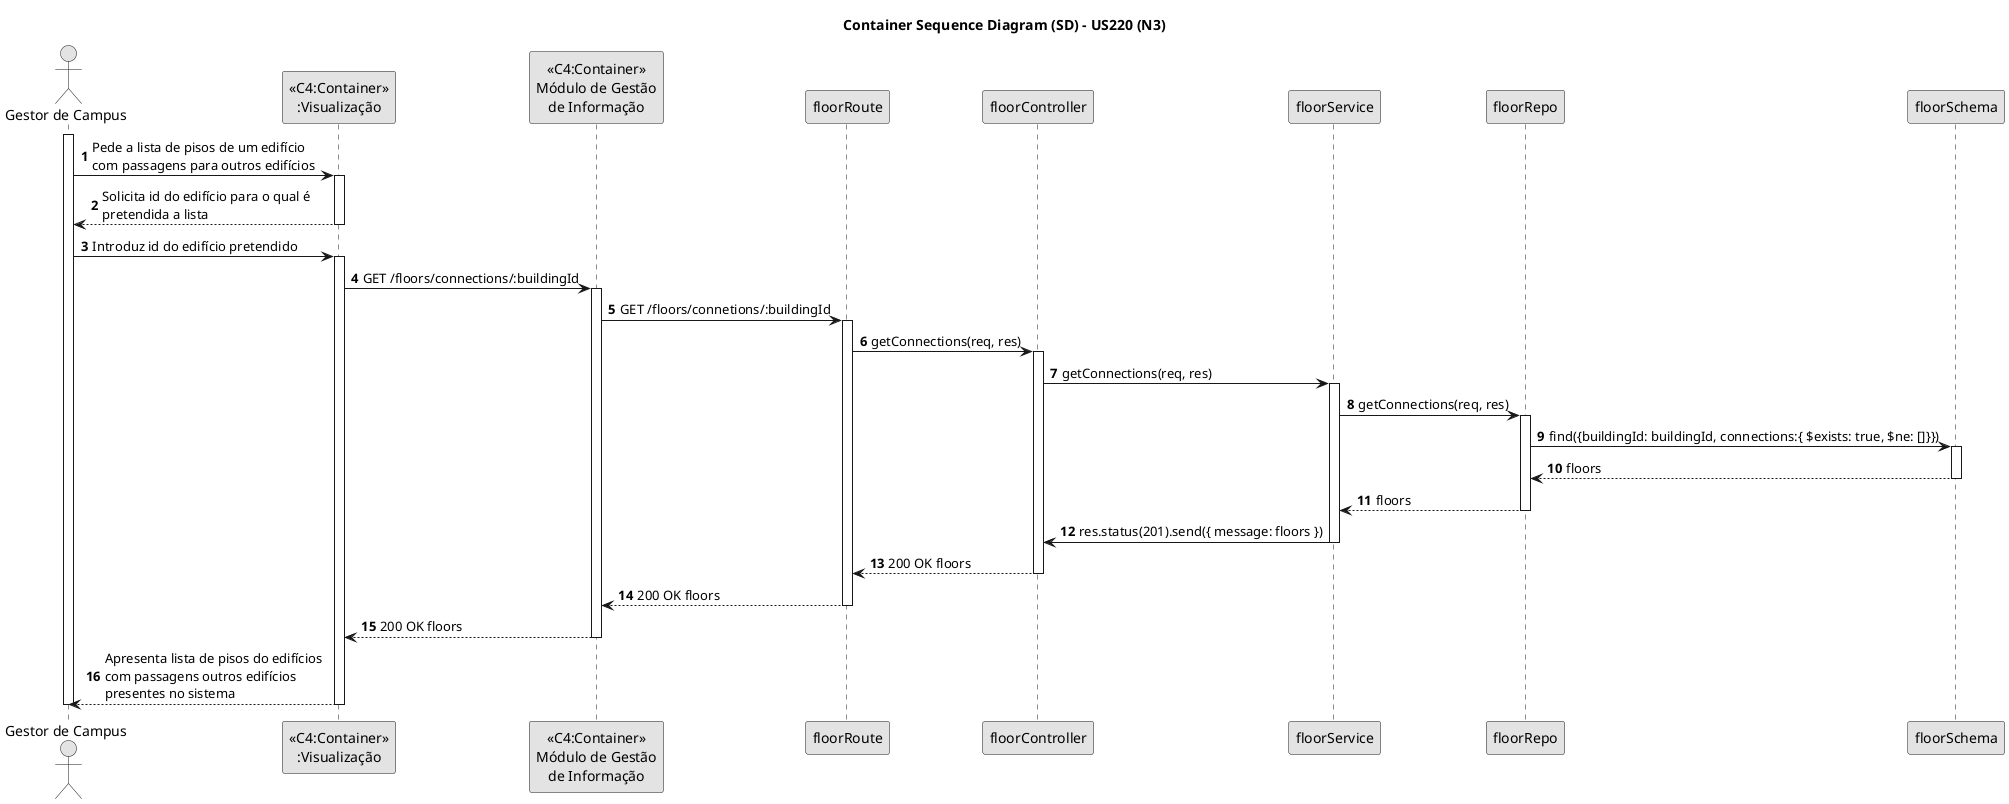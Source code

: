 @startuml
skinparam monochrome true
skinparam packageStyle rectangle
skinparam shadowing false

title Container Sequence Diagram (SD) - US220 (N3)

autonumber

actor "Gestor de Campus"

activate "Gestor de Campus"
"Gestor de Campus" -> "<<C4:Container>>\n:Visualização": Pede a lista de pisos de um edifício\ncom passagens para outros edifícios
activate "<<C4:Container>>\n:Visualização"
"<<C4:Container>>\n:Visualização" --> "Gestor de Campus": Solicita id do edifício para o qual é\npretendida a lista
deactivate "<<C4:Container>>\n:Visualização"
"Gestor de Campus" -> "<<C4:Container>>\n:Visualização": Introduz id do edifício pretendido
activate "<<C4:Container>>\n:Visualização"
"<<C4:Container>>\n:Visualização" -> "<<C4:Container>>\nMódulo de Gestão\nde Informação": GET /floors/connections/:buildingId

activate "<<C4:Container>>\nMódulo de Gestão\nde Informação"
"<<C4:Container>>\nMódulo de Gestão\nde Informação" -> floorRoute: GET /floors/connetions/:buildingId
activate floorRoute
floorRoute -> floorController: getConnections(req, res)
activate floorController
floorController -> floorService: getConnections(req, res)
activate floorService
floorService -> floorRepo: getConnections(req, res)
activate floorRepo
floorRepo -> floorSchema: find({buildingId: buildingId, connections:{ $exists: true, $ne: []}})
activate floorSchema
floorSchema --> floorRepo: floors
deactivate floorSchema
floorRepo --> floorService: floors
deactivate floorRepo
floorService -> floorController: res.status(201).send({ message: floors })
deactivate floorService
floorController --> floorRoute : 200 OK floors
deactivate floorController
floorRoute --> "<<C4:Container>>\nMódulo de Gestão\nde Informação" : 200 OK floors
deactivate floorRoute
"<<C4:Container>>\nMódulo de Gestão\nde Informação" --> "<<C4:Container>>\n:Visualização": 200 OK floors
deactivate "<<C4:Container>>\nMódulo de Gestão\nde Informação"
"Gestor de Campus" <-- "<<C4:Container>>\n:Visualização": Apresenta lista de pisos do edifícios\ncom passagens outros edifícios\npresentes no sistema
deactivate "<<C4:Container>>\n:Visualização"
deactivate "Gestor de Campus"


@enduml